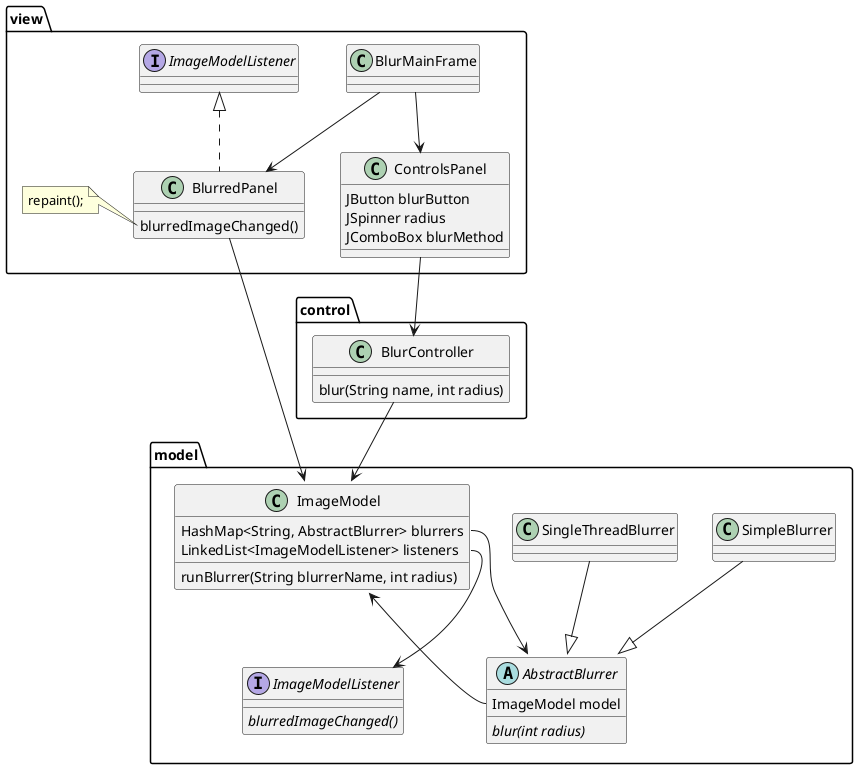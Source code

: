 @startuml
'https://plantuml.com/class-diagram

package "model" {
  interface ImageModelListener
  abstract class AbstractBlurrer
  class SimpleBlurrer
  class SingleThreadBlurrer
  class ImageModel
  ImageModel : HashMap<String, AbstractBlurrer> blurrers
  ImageModel : LinkedList<ImageModelListener> listeners
  ImageModel : runBlurrer(String blurrerName, int radius)
  AbstractBlurrer : {abstract} blur(int radius)
  AbstractBlurrer : ImageModel model
  ImageModelListener : {abstract} blurredImageChanged()

  SimpleBlurrer --|> AbstractBlurrer
  SingleThreadBlurrer --|> AbstractBlurrer
  ImageModel::HashMap --> AbstractBlurrer
  AbstractBlurrer::ImageModel --> ImageModel
  ImageModel::LinkedList --> ImageModelListener
}

package "control" {
  class BlurController
  BlurController : blur(String name, int radius)

  BlurController --> ImageModel
}

package "view" {
    class BlurMainFrame
    class BlurredPanel implements ImageModelListener
    class ControlsPanel

    ControlsPanel : JButton blurButton
    ControlsPanel : JSpinner radius
    ControlsPanel : JComboBox blurMethod

    BlurMainFrame --> BlurredPanel
    BlurMainFrame --> ControlsPanel
    ControlsPanel --> BlurController
    BlurredPanel --> ImageModel
    BlurredPanel : blurredImageChanged()

    note left of BlurredPanel::blurredImageChanged()
      repaint();
    end note
}


@enduml